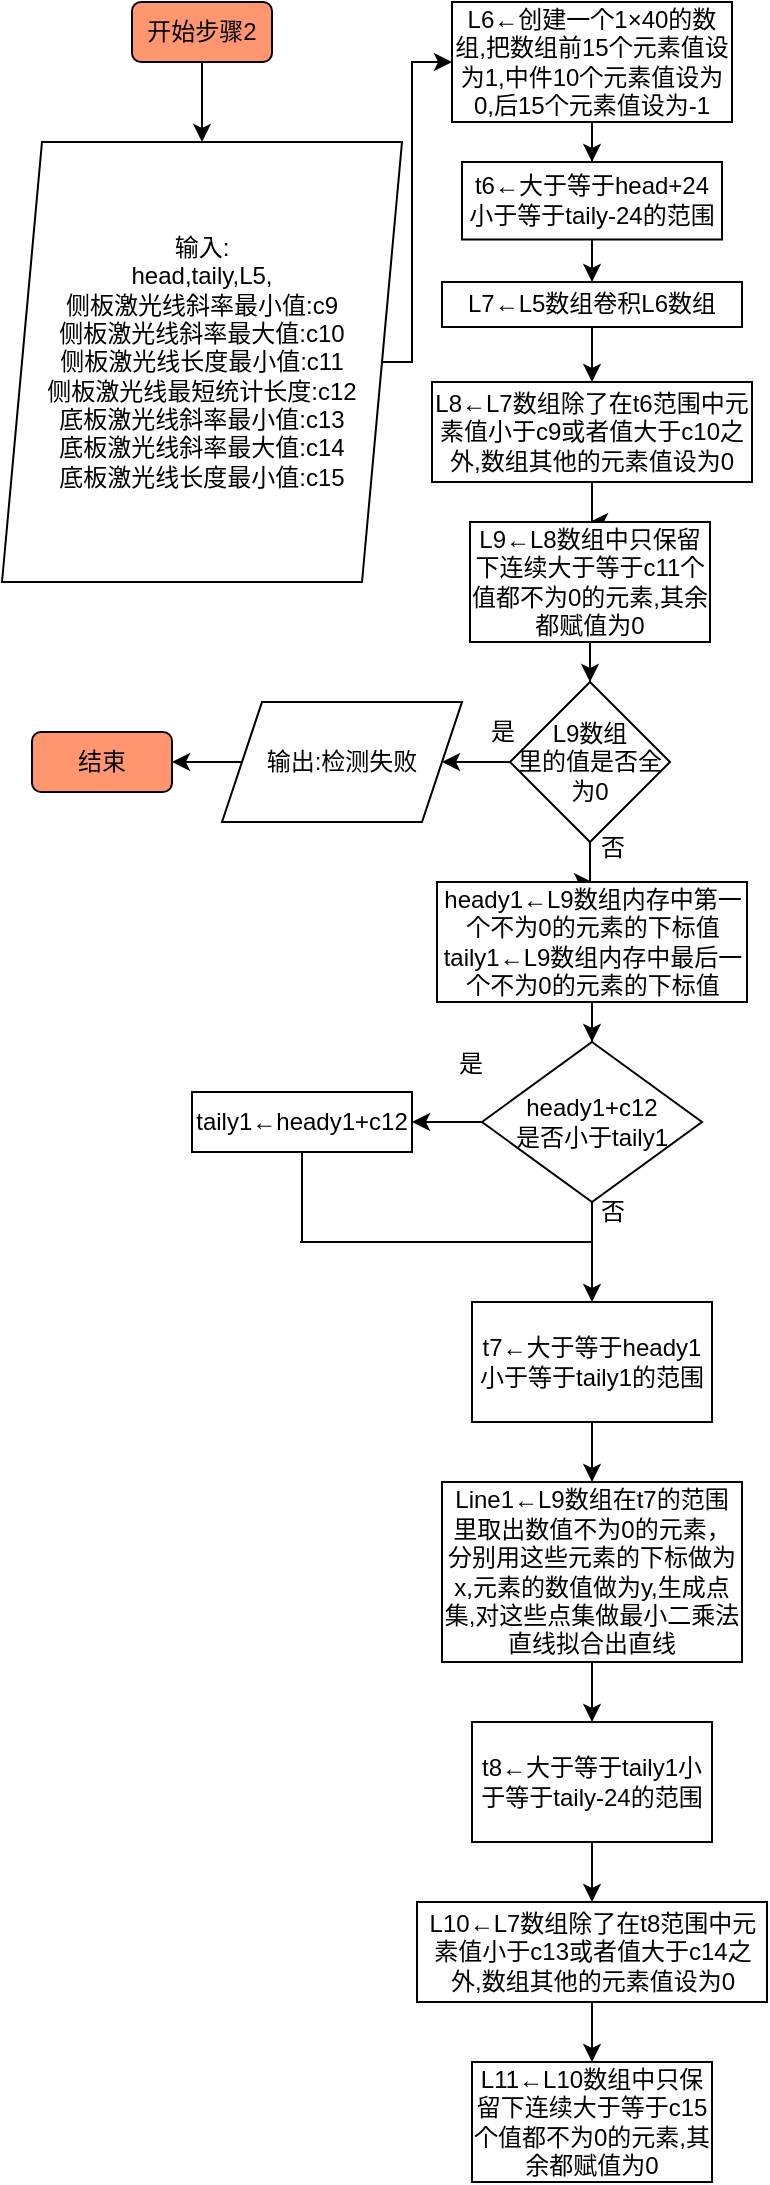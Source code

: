 <mxfile version="20.8.13" type="github">
  <diagram name="第 1 页" id="U26otjXuvCuf7kNrA2Rx">
    <mxGraphModel dx="840" dy="465" grid="1" gridSize="10" guides="1" tooltips="1" connect="1" arrows="1" fold="1" page="1" pageScale="1" pageWidth="827" pageHeight="1169" math="0" shadow="0">
      <root>
        <mxCell id="0" />
        <mxCell id="1" parent="0" />
        <mxCell id="wsKRZQxbZAGPCEgEDLbG-12" value="" style="edgeStyle=orthogonalEdgeStyle;rounded=0;orthogonalLoop=1;jettySize=auto;html=1;" edge="1" parent="1" source="wsKRZQxbZAGPCEgEDLbG-1" target="wsKRZQxbZAGPCEgEDLbG-3">
          <mxGeometry relative="1" as="geometry" />
        </mxCell>
        <mxCell id="wsKRZQxbZAGPCEgEDLbG-1" value="L6←创建一个1×40的数组,把数组前15个元素值设为1,中件10个元素值设为0,后15个元素值设为-1" style="rounded=0;whiteSpace=wrap;html=1;" vertex="1" parent="1">
          <mxGeometry x="230" y="10" width="140" height="60" as="geometry" />
        </mxCell>
        <mxCell id="wsKRZQxbZAGPCEgEDLbG-50" value="" style="edgeStyle=orthogonalEdgeStyle;rounded=0;orthogonalLoop=1;jettySize=auto;html=1;endArrow=classic;endFill=1;" edge="1" parent="1" source="wsKRZQxbZAGPCEgEDLbG-3" target="wsKRZQxbZAGPCEgEDLbG-42">
          <mxGeometry relative="1" as="geometry" />
        </mxCell>
        <mxCell id="wsKRZQxbZAGPCEgEDLbG-3" value="t6←大于等于head+24小于等于taily-24的范围" style="rounded=0;whiteSpace=wrap;html=1;" vertex="1" parent="1">
          <mxGeometry x="235" y="90" width="130" height="38.75" as="geometry" />
        </mxCell>
        <mxCell id="wsKRZQxbZAGPCEgEDLbG-15" value="" style="edgeStyle=orthogonalEdgeStyle;rounded=0;orthogonalLoop=1;jettySize=auto;html=1;" edge="1" parent="1" source="wsKRZQxbZAGPCEgEDLbG-4" target="wsKRZQxbZAGPCEgEDLbG-14">
          <mxGeometry relative="1" as="geometry" />
        </mxCell>
        <mxCell id="wsKRZQxbZAGPCEgEDLbG-4" value="L8←L7数组除了在t6范围中元素值小于c9或者值大于c10之外,数组其他的元素值设为0" style="rounded=0;whiteSpace=wrap;html=1;" vertex="1" parent="1">
          <mxGeometry x="220" y="200" width="160" height="50" as="geometry" />
        </mxCell>
        <mxCell id="wsKRZQxbZAGPCEgEDLbG-8" value="" style="edgeStyle=orthogonalEdgeStyle;rounded=0;orthogonalLoop=1;jettySize=auto;html=1;" edge="1" parent="1" source="wsKRZQxbZAGPCEgEDLbG-5" target="wsKRZQxbZAGPCEgEDLbG-7">
          <mxGeometry relative="1" as="geometry" />
        </mxCell>
        <mxCell id="wsKRZQxbZAGPCEgEDLbG-5" value="开始步骤2" style="rounded=1;whiteSpace=wrap;html=1;fillColor=#FF9670;" vertex="1" parent="1">
          <mxGeometry x="70" y="10" width="70" height="30" as="geometry" />
        </mxCell>
        <mxCell id="wsKRZQxbZAGPCEgEDLbG-66" style="edgeStyle=orthogonalEdgeStyle;rounded=0;orthogonalLoop=1;jettySize=auto;html=1;entryX=0;entryY=0.5;entryDx=0;entryDy=0;endArrow=classic;endFill=1;" edge="1" parent="1" source="wsKRZQxbZAGPCEgEDLbG-7" target="wsKRZQxbZAGPCEgEDLbG-1">
          <mxGeometry relative="1" as="geometry">
            <Array as="points">
              <mxPoint x="210" y="190" />
              <mxPoint x="210" y="40" />
            </Array>
          </mxGeometry>
        </mxCell>
        <mxCell id="wsKRZQxbZAGPCEgEDLbG-7" value="输入:&lt;br&gt;head,taily,L5,&lt;br&gt;侧板激光线斜率最小值:c9&lt;br style=&quot;border-color: var(--border-color);&quot;&gt;侧板激光线斜率最大值:c10&lt;br&gt;侧板激光线长度最小值:c11&lt;br&gt;侧板激光线最短统计长度:c12&lt;br&gt;底板激光线斜率最小值:c13&lt;br&gt;底板激光线斜率最大值:c14&lt;br&gt;底板激光线长度最小值:c15" style="shape=parallelogram;perimeter=parallelogramPerimeter;whiteSpace=wrap;html=1;fixedSize=1;" vertex="1" parent="1">
          <mxGeometry x="5" y="80" width="200" height="220" as="geometry" />
        </mxCell>
        <mxCell id="wsKRZQxbZAGPCEgEDLbG-17" value="" style="edgeStyle=orthogonalEdgeStyle;rounded=0;orthogonalLoop=1;jettySize=auto;html=1;" edge="1" parent="1" source="wsKRZQxbZAGPCEgEDLbG-14" target="wsKRZQxbZAGPCEgEDLbG-16">
          <mxGeometry relative="1" as="geometry" />
        </mxCell>
        <mxCell id="wsKRZQxbZAGPCEgEDLbG-14" value="L9←L8数组中只保留下连续大于等于c11个值都不为0的元素,其余都赋值为0" style="rounded=0;whiteSpace=wrap;html=1;" vertex="1" parent="1">
          <mxGeometry x="239" y="270" width="120" height="60" as="geometry" />
        </mxCell>
        <mxCell id="wsKRZQxbZAGPCEgEDLbG-19" value="" style="edgeStyle=orthogonalEdgeStyle;rounded=0;orthogonalLoop=1;jettySize=auto;html=1;" edge="1" parent="1" source="wsKRZQxbZAGPCEgEDLbG-16" target="wsKRZQxbZAGPCEgEDLbG-18">
          <mxGeometry relative="1" as="geometry" />
        </mxCell>
        <mxCell id="wsKRZQxbZAGPCEgEDLbG-27" value="" style="edgeStyle=orthogonalEdgeStyle;rounded=0;orthogonalLoop=1;jettySize=auto;html=1;" edge="1" parent="1" source="wsKRZQxbZAGPCEgEDLbG-16" target="wsKRZQxbZAGPCEgEDLbG-26">
          <mxGeometry relative="1" as="geometry" />
        </mxCell>
        <mxCell id="wsKRZQxbZAGPCEgEDLbG-16" value="L9数组&lt;br&gt;里的值是否全为0" style="rhombus;whiteSpace=wrap;html=1;" vertex="1" parent="1">
          <mxGeometry x="259" y="350" width="80" height="80" as="geometry" />
        </mxCell>
        <mxCell id="wsKRZQxbZAGPCEgEDLbG-22" value="" style="edgeStyle=orthogonalEdgeStyle;rounded=0;orthogonalLoop=1;jettySize=auto;html=1;" edge="1" parent="1" source="wsKRZQxbZAGPCEgEDLbG-18" target="wsKRZQxbZAGPCEgEDLbG-21">
          <mxGeometry relative="1" as="geometry" />
        </mxCell>
        <mxCell id="wsKRZQxbZAGPCEgEDLbG-18" value="输出:检测失败" style="shape=parallelogram;perimeter=parallelogramPerimeter;whiteSpace=wrap;html=1;fixedSize=1;" vertex="1" parent="1">
          <mxGeometry x="115" y="360" width="120" height="60" as="geometry" />
        </mxCell>
        <mxCell id="wsKRZQxbZAGPCEgEDLbG-20" value="是" style="text;html=1;align=center;verticalAlign=middle;resizable=0;points=[];autosize=1;strokeColor=none;fillColor=none;" vertex="1" parent="1">
          <mxGeometry x="235" y="360" width="40" height="30" as="geometry" />
        </mxCell>
        <mxCell id="wsKRZQxbZAGPCEgEDLbG-21" value="结束" style="rounded=1;whiteSpace=wrap;html=1;fillColor=#FF9670;" vertex="1" parent="1">
          <mxGeometry x="20" y="375" width="70" height="30" as="geometry" />
        </mxCell>
        <mxCell id="wsKRZQxbZAGPCEgEDLbG-25" value="否" style="text;html=1;align=center;verticalAlign=middle;resizable=0;points=[];autosize=1;strokeColor=none;fillColor=none;" vertex="1" parent="1">
          <mxGeometry x="290" y="418" width="40" height="30" as="geometry" />
        </mxCell>
        <mxCell id="wsKRZQxbZAGPCEgEDLbG-29" value="" style="edgeStyle=orthogonalEdgeStyle;rounded=0;orthogonalLoop=1;jettySize=auto;html=1;" edge="1" parent="1" source="wsKRZQxbZAGPCEgEDLbG-26" target="wsKRZQxbZAGPCEgEDLbG-28">
          <mxGeometry relative="1" as="geometry" />
        </mxCell>
        <mxCell id="wsKRZQxbZAGPCEgEDLbG-26" value="heady1←L9数组内存中第一个不为0的元素的下标值&lt;br&gt;taily1←L9数组内存中最后一个不为0的元素的下标值" style="rounded=0;whiteSpace=wrap;html=1;" vertex="1" parent="1">
          <mxGeometry x="222.5" y="450" width="155" height="60" as="geometry" />
        </mxCell>
        <mxCell id="wsKRZQxbZAGPCEgEDLbG-31" value="" style="edgeStyle=orthogonalEdgeStyle;rounded=0;orthogonalLoop=1;jettySize=auto;html=1;" edge="1" parent="1" source="wsKRZQxbZAGPCEgEDLbG-28" target="wsKRZQxbZAGPCEgEDLbG-30">
          <mxGeometry relative="1" as="geometry" />
        </mxCell>
        <mxCell id="wsKRZQxbZAGPCEgEDLbG-47" value="" style="edgeStyle=orthogonalEdgeStyle;rounded=0;orthogonalLoop=1;jettySize=auto;html=1;endArrow=classic;endFill=1;" edge="1" parent="1" source="wsKRZQxbZAGPCEgEDLbG-28" target="wsKRZQxbZAGPCEgEDLbG-33">
          <mxGeometry relative="1" as="geometry" />
        </mxCell>
        <mxCell id="wsKRZQxbZAGPCEgEDLbG-28" value="heady1+c12&lt;br&gt;是否小于taily1" style="rhombus;whiteSpace=wrap;html=1;" vertex="1" parent="1">
          <mxGeometry x="245" y="530" width="110" height="80" as="geometry" />
        </mxCell>
        <mxCell id="wsKRZQxbZAGPCEgEDLbG-37" style="edgeStyle=orthogonalEdgeStyle;rounded=0;orthogonalLoop=1;jettySize=auto;html=1;exitX=0.5;exitY=1;exitDx=0;exitDy=0;endArrow=none;endFill=0;startArrow=none;" edge="1" parent="1" source="wsKRZQxbZAGPCEgEDLbG-30">
          <mxGeometry relative="1" as="geometry">
            <mxPoint x="154" y="575" as="sourcePoint" />
            <mxPoint x="300" y="630" as="targetPoint" />
            <Array as="points">
              <mxPoint x="154" y="630" />
              <mxPoint x="300" y="630" />
            </Array>
          </mxGeometry>
        </mxCell>
        <mxCell id="wsKRZQxbZAGPCEgEDLbG-32" value="是" style="text;html=1;align=center;verticalAlign=middle;resizable=0;points=[];autosize=1;strokeColor=none;fillColor=none;" vertex="1" parent="1">
          <mxGeometry x="219" y="526" width="40" height="30" as="geometry" />
        </mxCell>
        <mxCell id="wsKRZQxbZAGPCEgEDLbG-39" value="" style="edgeStyle=orthogonalEdgeStyle;rounded=0;orthogonalLoop=1;jettySize=auto;html=1;endArrow=classic;endFill=1;" edge="1" parent="1" source="wsKRZQxbZAGPCEgEDLbG-33" target="wsKRZQxbZAGPCEgEDLbG-38">
          <mxGeometry relative="1" as="geometry" />
        </mxCell>
        <mxCell id="wsKRZQxbZAGPCEgEDLbG-33" value="t7←大于等于heady1小于等于taily1的范围" style="rounded=0;whiteSpace=wrap;html=1;" vertex="1" parent="1">
          <mxGeometry x="240" y="660" width="120" height="60" as="geometry" />
        </mxCell>
        <mxCell id="wsKRZQxbZAGPCEgEDLbG-36" value="否" style="text;html=1;align=center;verticalAlign=middle;resizable=0;points=[];autosize=1;strokeColor=none;fillColor=none;" vertex="1" parent="1">
          <mxGeometry x="290" y="600" width="40" height="30" as="geometry" />
        </mxCell>
        <mxCell id="wsKRZQxbZAGPCEgEDLbG-61" value="" style="edgeStyle=orthogonalEdgeStyle;rounded=0;orthogonalLoop=1;jettySize=auto;html=1;endArrow=classic;endFill=1;" edge="1" parent="1" source="wsKRZQxbZAGPCEgEDLbG-38" target="wsKRZQxbZAGPCEgEDLbG-41">
          <mxGeometry relative="1" as="geometry" />
        </mxCell>
        <mxCell id="wsKRZQxbZAGPCEgEDLbG-38" value="Line1←L9数组在t7的范围里取出数值不为0的元素，分别用这些元素的下标做为x,元素的数值做为y,生成点集,对这些点集做最小二乘法直线拟合出直线" style="rounded=0;whiteSpace=wrap;html=1;" vertex="1" parent="1">
          <mxGeometry x="225" y="750" width="150" height="90" as="geometry" />
        </mxCell>
        <mxCell id="wsKRZQxbZAGPCEgEDLbG-65" value="" style="edgeStyle=orthogonalEdgeStyle;rounded=0;orthogonalLoop=1;jettySize=auto;html=1;endArrow=classic;endFill=1;" edge="1" parent="1" source="wsKRZQxbZAGPCEgEDLbG-41" target="wsKRZQxbZAGPCEgEDLbG-64">
          <mxGeometry relative="1" as="geometry" />
        </mxCell>
        <mxCell id="wsKRZQxbZAGPCEgEDLbG-41" value="t8←大于等于taily1小于等于taily-24的范围" style="rounded=0;whiteSpace=wrap;html=1;" vertex="1" parent="1">
          <mxGeometry x="240" y="870" width="120" height="60" as="geometry" />
        </mxCell>
        <mxCell id="wsKRZQxbZAGPCEgEDLbG-59" value="" style="edgeStyle=orthogonalEdgeStyle;rounded=0;orthogonalLoop=1;jettySize=auto;html=1;endArrow=classic;endFill=1;" edge="1" parent="1" source="wsKRZQxbZAGPCEgEDLbG-42" target="wsKRZQxbZAGPCEgEDLbG-4">
          <mxGeometry relative="1" as="geometry" />
        </mxCell>
        <mxCell id="wsKRZQxbZAGPCEgEDLbG-42" value="L7←L5数组卷积L6数组" style="rounded=0;whiteSpace=wrap;html=1;" vertex="1" parent="1">
          <mxGeometry x="225" y="150" width="150" height="22.5" as="geometry" />
        </mxCell>
        <mxCell id="wsKRZQxbZAGPCEgEDLbG-48" value="" style="edgeStyle=orthogonalEdgeStyle;rounded=0;orthogonalLoop=1;jettySize=auto;html=1;exitX=0.5;exitY=1;exitDx=0;exitDy=0;endArrow=none;endFill=0;" edge="1" parent="1" target="wsKRZQxbZAGPCEgEDLbG-30">
          <mxGeometry relative="1" as="geometry">
            <mxPoint x="154" y="575" as="sourcePoint" />
            <mxPoint x="300" y="630" as="targetPoint" />
            <Array as="points" />
          </mxGeometry>
        </mxCell>
        <mxCell id="wsKRZQxbZAGPCEgEDLbG-30" value="taily1←heady1+c12" style="rounded=0;whiteSpace=wrap;html=1;" vertex="1" parent="1">
          <mxGeometry x="100" y="555" width="110" height="30" as="geometry" />
        </mxCell>
        <mxCell id="wsKRZQxbZAGPCEgEDLbG-68" value="" style="edgeStyle=orthogonalEdgeStyle;rounded=0;orthogonalLoop=1;jettySize=auto;html=1;endArrow=classic;endFill=1;" edge="1" parent="1" source="wsKRZQxbZAGPCEgEDLbG-64" target="wsKRZQxbZAGPCEgEDLbG-67">
          <mxGeometry relative="1" as="geometry" />
        </mxCell>
        <mxCell id="wsKRZQxbZAGPCEgEDLbG-64" value="L10←L7数组除了在t8范围中元素值小于c13或者值大于c14之外,数组其他的元素值设为0" style="rounded=0;whiteSpace=wrap;html=1;" vertex="1" parent="1">
          <mxGeometry x="212.5" y="960" width="175" height="50" as="geometry" />
        </mxCell>
        <mxCell id="wsKRZQxbZAGPCEgEDLbG-67" value="L11←L10数组中只保留下连续大于等于c15个值都不为0的元素,其余都赋值为0" style="rounded=0;whiteSpace=wrap;html=1;" vertex="1" parent="1">
          <mxGeometry x="240" y="1040" width="120" height="60" as="geometry" />
        </mxCell>
      </root>
    </mxGraphModel>
  </diagram>
</mxfile>
